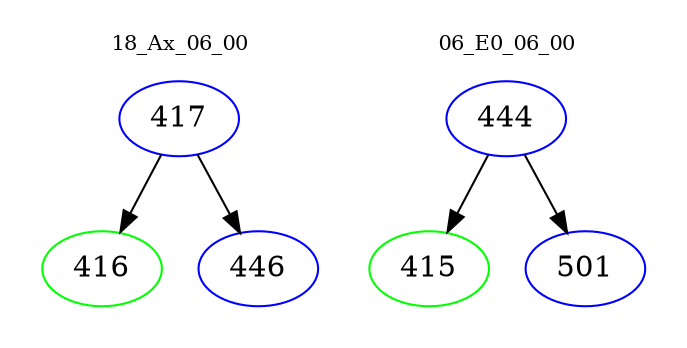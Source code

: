 digraph{
subgraph cluster_0 {
color = white
label = "18_Ax_06_00";
fontsize=10;
T0_417 [label="417", color="blue"]
T0_417 -> T0_416 [color="black"]
T0_416 [label="416", color="green"]
T0_417 -> T0_446 [color="black"]
T0_446 [label="446", color="blue"]
}
subgraph cluster_1 {
color = white
label = "06_E0_06_00";
fontsize=10;
T1_444 [label="444", color="blue"]
T1_444 -> T1_415 [color="black"]
T1_415 [label="415", color="green"]
T1_444 -> T1_501 [color="black"]
T1_501 [label="501", color="blue"]
}
}
